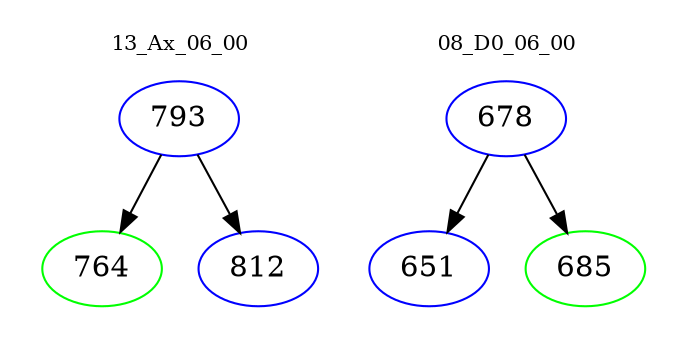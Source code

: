 digraph{
subgraph cluster_0 {
color = white
label = "13_Ax_06_00";
fontsize=10;
T0_793 [label="793", color="blue"]
T0_793 -> T0_764 [color="black"]
T0_764 [label="764", color="green"]
T0_793 -> T0_812 [color="black"]
T0_812 [label="812", color="blue"]
}
subgraph cluster_1 {
color = white
label = "08_D0_06_00";
fontsize=10;
T1_678 [label="678", color="blue"]
T1_678 -> T1_651 [color="black"]
T1_651 [label="651", color="blue"]
T1_678 -> T1_685 [color="black"]
T1_685 [label="685", color="green"]
}
}
